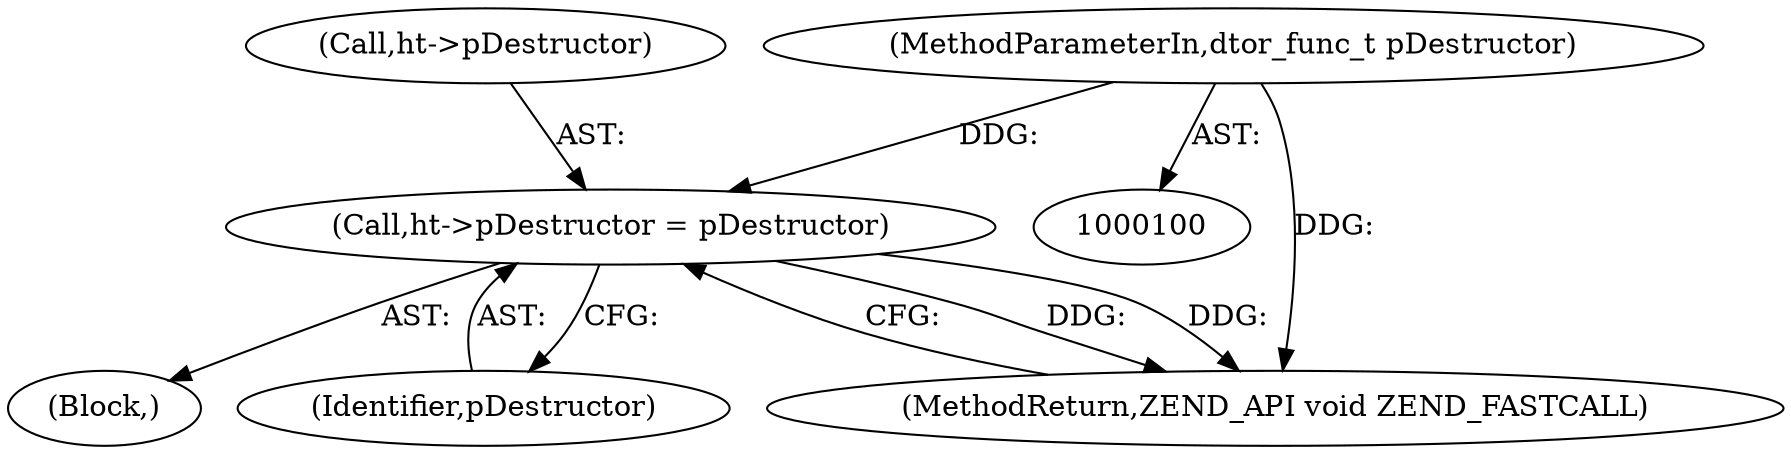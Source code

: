 digraph "0_php-src_4cc0286f2f3780abc6084bcdae5dce595daa3c12@pointer" {
"1000163" [label="(Call,ht->pDestructor = pDestructor)"];
"1000103" [label="(MethodParameterIn,dtor_func_t pDestructor)"];
"1000103" [label="(MethodParameterIn,dtor_func_t pDestructor)"];
"1000167" [label="(Identifier,pDestructor)"];
"1000105" [label="(Block,)"];
"1000168" [label="(MethodReturn,ZEND_API void ZEND_FASTCALL)"];
"1000164" [label="(Call,ht->pDestructor)"];
"1000163" [label="(Call,ht->pDestructor = pDestructor)"];
"1000163" -> "1000105"  [label="AST: "];
"1000163" -> "1000167"  [label="CFG: "];
"1000164" -> "1000163"  [label="AST: "];
"1000167" -> "1000163"  [label="AST: "];
"1000168" -> "1000163"  [label="CFG: "];
"1000163" -> "1000168"  [label="DDG: "];
"1000163" -> "1000168"  [label="DDG: "];
"1000103" -> "1000163"  [label="DDG: "];
"1000103" -> "1000100"  [label="AST: "];
"1000103" -> "1000168"  [label="DDG: "];
}
